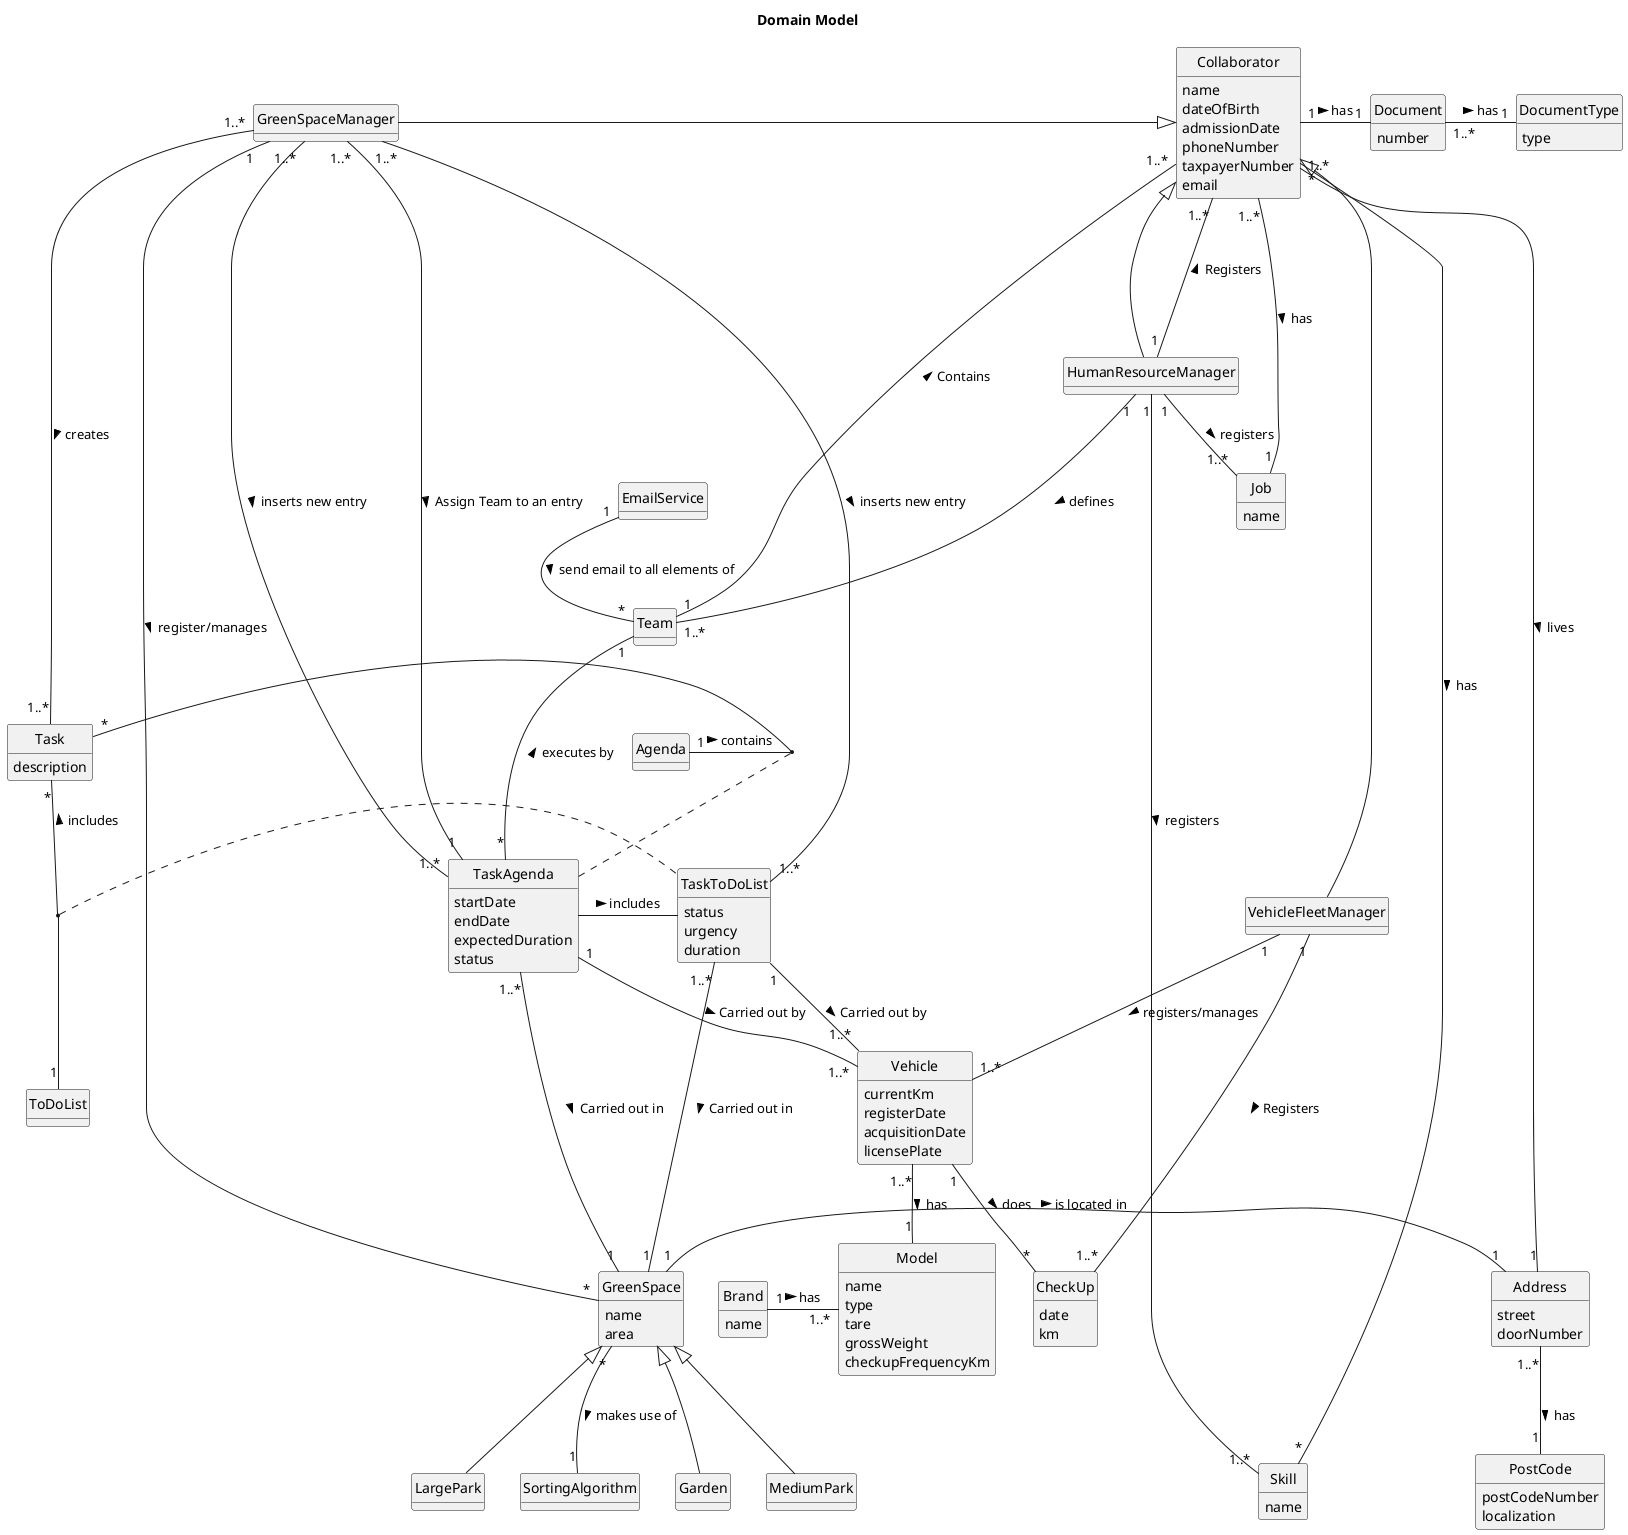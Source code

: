 @startuml
skinparam monochrome true
skinparam packageStyle rectangle
skinparam shadowing false
skinparam classAttributeIconSize 0
hide circle
hide methods

title Domain Model

class Collaborator {
    name
    dateOfBirth
    admissionDate
    phoneNumber
    taxpayerNumber
    email
}

class Document{
    number
}

class DocumentType{
    type
}

class Address {
    street
    doorNumber
}

class PostCode{
    postCodeNumber
    localization
}

class VehicleFleetManager {
}

class HumanResourceManager {
}

class Brand {
     name
}

class Model {
     name
     type
     tare
     grossWeight
     checkupFrequencyKm
}

class Vehicle {
    currentKm
    registerDate
    acquisitionDate
    licensePlate
}

class Skill{
    name
}

class Job{
    name
}
class Team{
}

class CheckUp{
    date
    km
}

class GreenSpaceManager {
}

class GreenSpace {
    name
    area
}

class Garden {
}

class MediumPark {
}

class LargePark {
}

class ToDoList {
}

class TaskToDoList{
    status
    urgency
    duration
}

class TaskAgenda{
    startDate
    endDate
    expectedDuration
    status
}

class Task {
    description
}

class Agenda{
}

Address "1..*" -- "1" PostCode : has >

Document "1..*" - "1" DocumentType : has >

'-------------Collaborator-------------
Collaborator "1" - "1" Document : has >
Collaborator "1..*" --- "1" Job : has >
Collaborator  <|--  HumanResourceManager
Collaborator <|-- VehicleFleetManager
GreenSpaceManager  -|>  Collaborator
Address "1" - "1..*" Collaborator : lives <
Skill "*" ---------- "*" Collaborator : has <
Collaborator "1..*" ----- "1" Team : Contains <

'-------------HumanResourceManager-------------
HumanResourceManager "1" -- "1..*" Skill : registers >
HumanResourceManager "1" -- "1..*" Job : registers >
HumanResourceManager "1" --- "1..*" Collaborator : Registers >
HumanResourceManager "1" -- "1..*" Team : defines >

'-------------VehicleFleetManager-------------
VehicleFleetManager "1" -- "1..*" Vehicle : registers/manages >
VehicleFleetManager "1" -- "1..*" CheckUp : Registers >

'-------------Brand-------------
Brand "1" -  "1..*" Model : has >

'-------------Vehicle-------------
Vehicle "1..*" -- "1" Model : has >
Vehicle "1" -- "*" CheckUp : does >

'-------------GreenSpaceManager-------------
GreenSpaceManager "1" - "*" GreenSpace : register/manages >
GreenSpaceManager "1..*" -- "1..*" Task : creates >
GreenSpaceManager "1..*" - "1..*" TaskToDoList : inserts new entry >
GreenSpaceManager "1..*" - "1..*" TaskAgenda : inserts new entry >
GreenSpaceManager "1..*" - "1" TaskAgenda : Assign Team to an entry >

'-------------GreenSpace-------------
GreenSpace "1" - "1" Address : is located in >
GreenSpace <|-- Garden
GreenSpace <|-- MediumPark
GreenSpace <|-- LargePark
GreenSpace "*" -- "1" SortingAlgorithm : makes use of >

'-------------Task-------------
TaskAgenda "1..*" --- "1" GreenSpace :  Carried out in  >
TaskAgenda "1" -- "1..*" Vehicle : Carried out by >
TaskToDoList "1..*" --- "1" GreenSpace :  Carried out in  >
TaskToDoList "1" -- "1..*" Vehicle : Carried out by >

Task "*" -- "1" ToDoList : includes <

Team "1" --- "*" TaskAgenda : executes by <
Agenda "1" - "*" Task : contains >

EmailService "1" -- "*" Team :  send email to all elements of >


(Task,ToDoList) .. TaskToDoList
(Task,Agenda) .. TaskAgenda

TaskAgenda - TaskToDoList : includes >
@enduml
